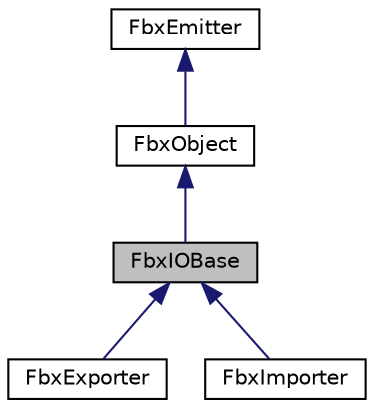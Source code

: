 digraph "FbxIOBase"
{
  edge [fontname="Helvetica",fontsize="10",labelfontname="Helvetica",labelfontsize="10"];
  node [fontname="Helvetica",fontsize="10",shape=record];
  Node0 [label="FbxIOBase",height=0.2,width=0.4,color="black", fillcolor="grey75", style="filled", fontcolor="black"];
  Node1 -> Node0 [dir="back",color="midnightblue",fontsize="10",style="solid",fontname="Helvetica"];
  Node1 [label="FbxObject",height=0.2,width=0.4,color="black", fillcolor="white", style="filled",URL="$class_fbx_object.html"];
  Node2 -> Node1 [dir="back",color="midnightblue",fontsize="10",style="solid",fontname="Helvetica"];
  Node2 [label="FbxEmitter",height=0.2,width=0.4,color="black", fillcolor="white", style="filled",URL="$class_fbx_emitter.html"];
  Node0 -> Node3 [dir="back",color="midnightblue",fontsize="10",style="solid",fontname="Helvetica"];
  Node3 [label="FbxExporter",height=0.2,width=0.4,color="black", fillcolor="white", style="filled",URL="$class_fbx_exporter.html"];
  Node0 -> Node4 [dir="back",color="midnightblue",fontsize="10",style="solid",fontname="Helvetica"];
  Node4 [label="FbxImporter",height=0.2,width=0.4,color="black", fillcolor="white", style="filled",URL="$class_fbx_importer.html"];
}
